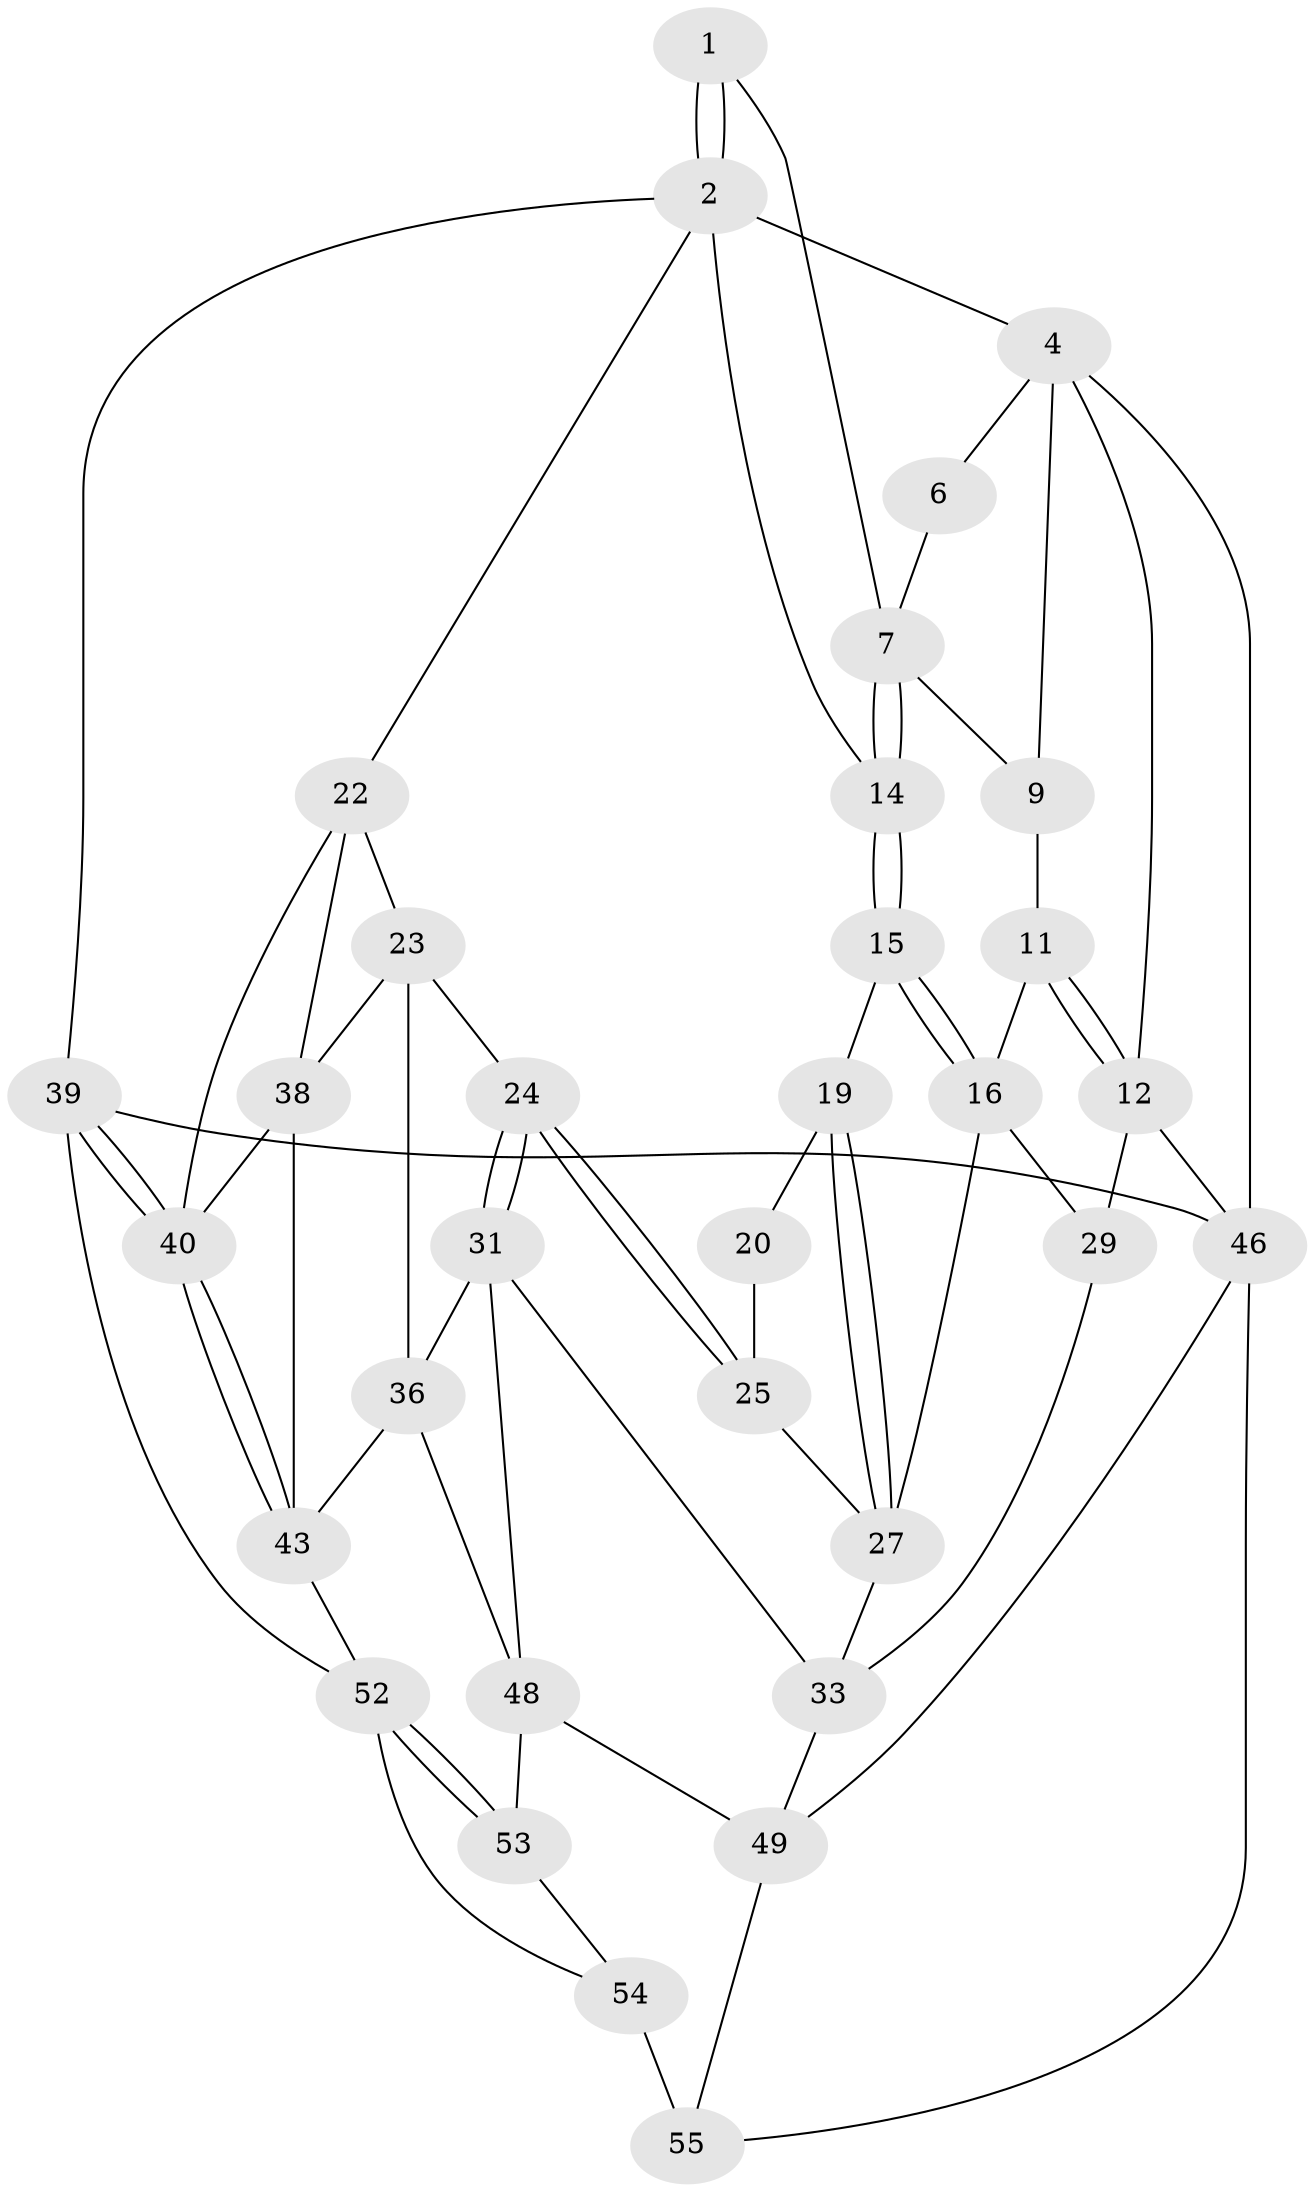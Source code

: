 // Generated by graph-tools (version 1.1) at 2025/24/03/03/25 07:24:33]
// undirected, 33 vertices, 70 edges
graph export_dot {
graph [start="1"]
  node [color=gray90,style=filled];
  1 [pos="+0.42351640226721204+0"];
  2 [pos="+1+0",super="+3"];
  4 [pos="+0+0",super="+5"];
  6 [pos="+0.29773056743750437+0"];
  7 [pos="+0.40231809202514635+0.09042085908784524",super="+8"];
  9 [pos="+0.2240146518280376+0.08158467828529806",super="+10"];
  11 [pos="+0.03906857407675055+0.16780333207202477",super="+13"];
  12 [pos="+0+0.18861784926979475",super="+30"];
  14 [pos="+0.40973904418041057+0.10279465183785107",super="+18"];
  15 [pos="+0.39240438450913984+0.18635317403214896"];
  16 [pos="+0.28324819389639444+0.30305861842342025",super="+17"];
  19 [pos="+0.5146735746227913+0.22469642283174998"];
  20 [pos="+0.6249130425468536+0.1638784242364665",super="+21"];
  22 [pos="+1+0",super="+37"];
  23 [pos="+0.9189277520043516+0.2760508572257482",super="+35"];
  24 [pos="+0.6896646493282479+0.3881784576589697"];
  25 [pos="+0.6783202379903259+0.36851623084509655",super="+26"];
  27 [pos="+0.5162699662017327+0.3319805142651877",super="+28"];
  29 [pos="+0.13237871096364268+0.46160222766318887"];
  31 [pos="+0.6341776802422481+0.4747606586843097",super="+32"];
  33 [pos="+0.4741807187171429+0.45172982350804625",super="+34"];
  36 [pos="+0.8488613842795704+0.4803692943782717",super="+45"];
  38 [pos="+0.9046782369774691+0.5300404755762587",super="+42"];
  39 [pos="+1+1"];
  40 [pos="+1+1",super="+41"];
  43 [pos="+0.6752306255160023+0.6990066995103313",super="+44"];
  46 [pos="+0+0.668370482121849",super="+47"];
  48 [pos="+0.5843887128440914+0.5886184376901346",super="+51"];
  49 [pos="+0.26996110605870194+0.7118911785144179",super="+50"];
  52 [pos="+0.5097677329002213+0.9853796841819664",super="+56"];
  53 [pos="+0.3446301046870667+0.7990028235745744"];
  54 [pos="+0.19757855536811303+0.9806232133318133",super="+58"];
  55 [pos="+0.11744112923413597+0.8860839025703217",super="+57"];
  1 -- 2;
  1 -- 2;
  1 -- 7;
  2 -- 4;
  2 -- 22;
  2 -- 39;
  2 -- 14;
  4 -- 12;
  4 -- 9;
  4 -- 6;
  4 -- 46;
  6 -- 7;
  7 -- 14;
  7 -- 14;
  7 -- 9;
  9 -- 11 [weight=2];
  11 -- 12;
  11 -- 12;
  11 -- 16;
  12 -- 29;
  12 -- 46;
  14 -- 15;
  14 -- 15;
  15 -- 16;
  15 -- 16;
  15 -- 19;
  16 -- 29;
  16 -- 27;
  19 -- 20;
  19 -- 27;
  19 -- 27;
  20 -- 25 [weight=2];
  22 -- 23;
  22 -- 38;
  22 -- 40;
  23 -- 24;
  23 -- 36;
  23 -- 38;
  24 -- 25;
  24 -- 25;
  24 -- 31;
  24 -- 31;
  25 -- 27;
  27 -- 33;
  29 -- 33;
  31 -- 36;
  31 -- 48;
  31 -- 33;
  33 -- 49;
  36 -- 48;
  36 -- 43;
  38 -- 43;
  38 -- 40;
  39 -- 40;
  39 -- 40;
  39 -- 52;
  39 -- 46;
  40 -- 43;
  40 -- 43;
  43 -- 52;
  46 -- 49;
  46 -- 55;
  48 -- 49;
  48 -- 53;
  49 -- 55;
  52 -- 53;
  52 -- 53;
  52 -- 54;
  53 -- 54;
  54 -- 55 [weight=2];
}
